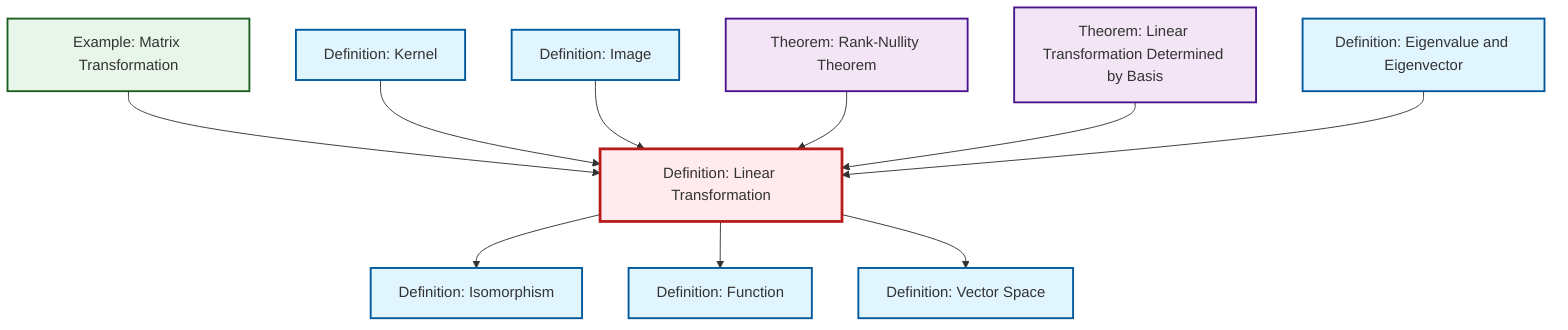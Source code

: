graph TD
    classDef definition fill:#e1f5fe,stroke:#01579b,stroke-width:2px
    classDef theorem fill:#f3e5f5,stroke:#4a148c,stroke-width:2px
    classDef axiom fill:#fff3e0,stroke:#e65100,stroke-width:2px
    classDef example fill:#e8f5e9,stroke:#1b5e20,stroke-width:2px
    classDef current fill:#ffebee,stroke:#b71c1c,stroke-width:3px
    def-isomorphism["Definition: Isomorphism"]:::definition
    ex-matrix-transformation["Example: Matrix Transformation"]:::example
    def-function["Definition: Function"]:::definition
    def-image["Definition: Image"]:::definition
    def-linear-transformation["Definition: Linear Transformation"]:::definition
    def-kernel["Definition: Kernel"]:::definition
    thm-linear-transformation-basis["Theorem: Linear Transformation Determined by Basis"]:::theorem
    def-eigenvalue-eigenvector["Definition: Eigenvalue and Eigenvector"]:::definition
    thm-rank-nullity["Theorem: Rank-Nullity Theorem"]:::theorem
    def-vector-space["Definition: Vector Space"]:::definition
    ex-matrix-transformation --> def-linear-transformation
    def-kernel --> def-linear-transformation
    def-image --> def-linear-transformation
    thm-rank-nullity --> def-linear-transformation
    def-linear-transformation --> def-isomorphism
    thm-linear-transformation-basis --> def-linear-transformation
    def-linear-transformation --> def-function
    def-eigenvalue-eigenvector --> def-linear-transformation
    def-linear-transformation --> def-vector-space
    class def-linear-transformation current
